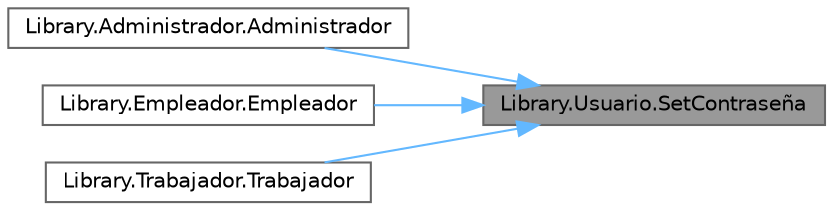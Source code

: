 digraph "Library.Usuario.SetContraseña"
{
 // INTERACTIVE_SVG=YES
 // LATEX_PDF_SIZE
  bgcolor="transparent";
  edge [fontname=Helvetica,fontsize=10,labelfontname=Helvetica,labelfontsize=10];
  node [fontname=Helvetica,fontsize=10,shape=box,height=0.2,width=0.4];
  rankdir="RL";
  Node1 [label="Library.Usuario.SetContraseña",height=0.2,width=0.4,color="gray40", fillcolor="grey60", style="filled", fontcolor="black",tooltip="Método para settear la contraseña."];
  Node1 -> Node2 [dir="back",color="steelblue1",style="solid"];
  Node2 [label="Library.Administrador.Administrador",height=0.2,width=0.4,color="grey40", fillcolor="white", style="filled",URL="$classLibrary_1_1Administrador.html#a49887c9b642fad80228af502edf6f8ca",tooltip="Crea una nueva instancia de la clase Administrador."];
  Node1 -> Node3 [dir="back",color="steelblue1",style="solid"];
  Node3 [label="Library.Empleador.Empleador",height=0.2,width=0.4,color="grey40", fillcolor="white", style="filled",URL="$classLibrary_1_1Empleador.html#a0455b7b82f05b0dae6f8e08ef4d50c72",tooltip="Crea una nueva instancia de la clase Empleador."];
  Node1 -> Node4 [dir="back",color="steelblue1",style="solid"];
  Node4 [label="Library.Trabajador.Trabajador",height=0.2,width=0.4,color="grey40", fillcolor="white", style="filled",URL="$classLibrary_1_1Trabajador.html#a97983678e5335fd1fa6080459376a51b",tooltip="Constructor de la clase."];
}
